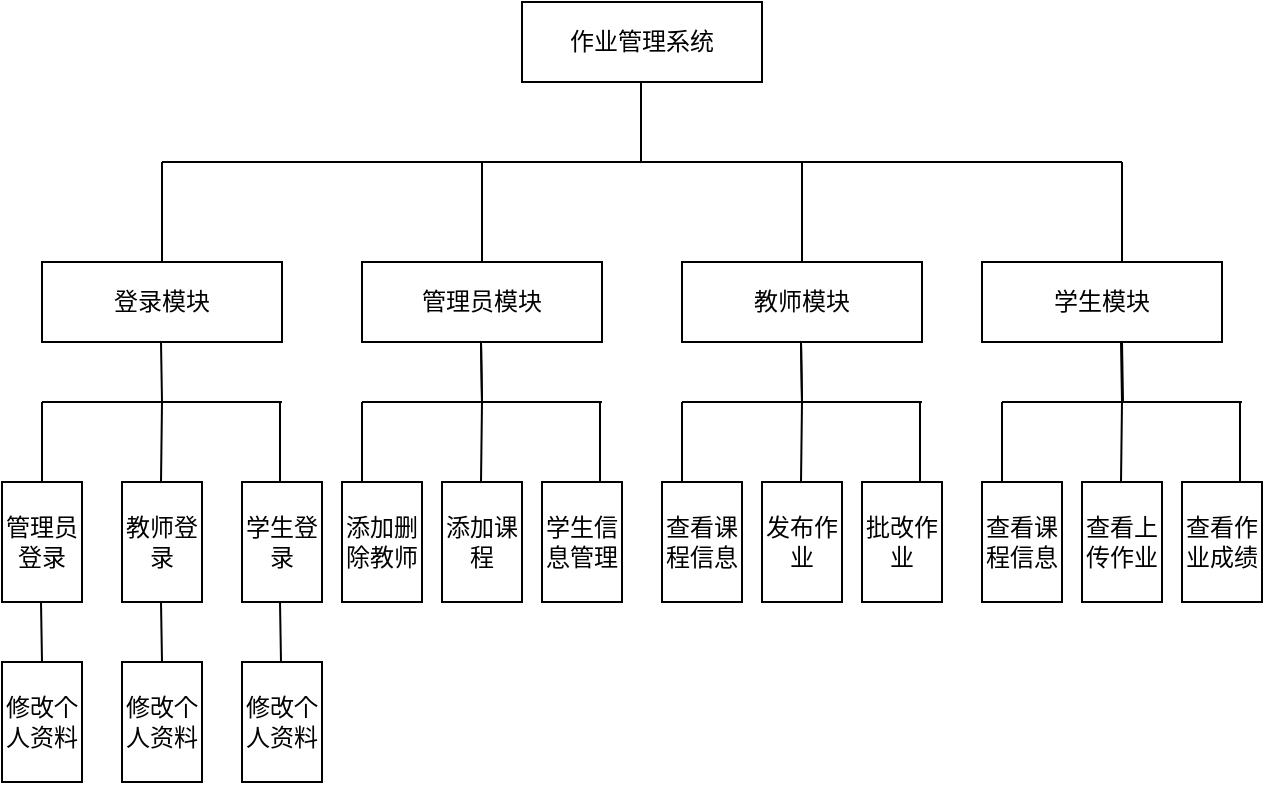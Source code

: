 <mxfile version="15.8.3" type="github"><diagram id="cRY4Fz9BIaeeKO8Vf7W-" name="Page-1"><mxGraphModel dx="1038" dy="536" grid="1" gridSize="10" guides="1" tooltips="1" connect="1" arrows="1" fold="1" page="1" pageScale="1" pageWidth="827" pageHeight="1169" math="0" shadow="0"><root><mxCell id="0"/><mxCell id="1" parent="0"/><mxCell id="GetpsLzs1hIq2GNfn60I-1" value="作业管理系统" style="rounded=0;whiteSpace=wrap;html=1;" vertex="1" parent="1"><mxGeometry x="340" y="80" width="120" height="40" as="geometry"/></mxCell><mxCell id="GetpsLzs1hIq2GNfn60I-2" value="" style="endArrow=none;html=1;rounded=0;" edge="1" parent="1"><mxGeometry width="50" height="50" relative="1" as="geometry"><mxPoint x="399.5" y="160" as="sourcePoint"/><mxPoint x="399.5" y="120" as="targetPoint"/><Array as="points"/></mxGeometry></mxCell><mxCell id="GetpsLzs1hIq2GNfn60I-3" value="" style="endArrow=none;html=1;rounded=0;" edge="1" parent="1"><mxGeometry width="50" height="50" relative="1" as="geometry"><mxPoint x="160" y="160" as="sourcePoint"/><mxPoint x="640" y="160" as="targetPoint"/></mxGeometry></mxCell><mxCell id="GetpsLzs1hIq2GNfn60I-4" value="" style="endArrow=none;html=1;rounded=0;" edge="1" parent="1"><mxGeometry width="50" height="50" relative="1" as="geometry"><mxPoint x="160" y="210" as="sourcePoint"/><mxPoint x="160" y="160" as="targetPoint"/></mxGeometry></mxCell><mxCell id="GetpsLzs1hIq2GNfn60I-5" value="" style="endArrow=none;html=1;rounded=0;" edge="1" parent="1"><mxGeometry width="50" height="50" relative="1" as="geometry"><mxPoint x="640" y="210" as="sourcePoint"/><mxPoint x="640" y="160" as="targetPoint"/></mxGeometry></mxCell><mxCell id="GetpsLzs1hIq2GNfn60I-7" value="登录模块" style="rounded=0;whiteSpace=wrap;html=1;" vertex="1" parent="1"><mxGeometry x="100" y="210" width="120" height="40" as="geometry"/></mxCell><mxCell id="GetpsLzs1hIq2GNfn60I-8" value="" style="endArrow=none;html=1;rounded=0;" edge="1" parent="1"><mxGeometry width="50" height="50" relative="1" as="geometry"><mxPoint x="320" y="210" as="sourcePoint"/><mxPoint x="320" y="160" as="targetPoint"/></mxGeometry></mxCell><mxCell id="GetpsLzs1hIq2GNfn60I-9" value="" style="endArrow=none;html=1;rounded=0;" edge="1" parent="1"><mxGeometry width="50" height="50" relative="1" as="geometry"><mxPoint x="480" y="210" as="sourcePoint"/><mxPoint x="480" y="160" as="targetPoint"/></mxGeometry></mxCell><mxCell id="GetpsLzs1hIq2GNfn60I-10" value="管理员模块" style="rounded=0;whiteSpace=wrap;html=1;" vertex="1" parent="1"><mxGeometry x="260" y="210" width="120" height="40" as="geometry"/></mxCell><mxCell id="GetpsLzs1hIq2GNfn60I-11" value="教师模块" style="rounded=0;whiteSpace=wrap;html=1;" vertex="1" parent="1"><mxGeometry x="420" y="210" width="120" height="40" as="geometry"/></mxCell><mxCell id="GetpsLzs1hIq2GNfn60I-12" value="学生模块" style="rounded=0;whiteSpace=wrap;html=1;" vertex="1" parent="1"><mxGeometry x="570" y="210" width="120" height="40" as="geometry"/></mxCell><mxCell id="GetpsLzs1hIq2GNfn60I-13" value="" style="endArrow=none;html=1;rounded=0;" edge="1" parent="1"><mxGeometry width="50" height="50" relative="1" as="geometry"><mxPoint x="160" y="280" as="sourcePoint"/><mxPoint x="159.5" y="250" as="targetPoint"/></mxGeometry></mxCell><mxCell id="GetpsLzs1hIq2GNfn60I-14" value="" style="endArrow=none;html=1;rounded=0;" edge="1" parent="1"><mxGeometry width="50" height="50" relative="1" as="geometry"><mxPoint x="320" y="280" as="sourcePoint"/><mxPoint x="319.5" y="250" as="targetPoint"/></mxGeometry></mxCell><mxCell id="GetpsLzs1hIq2GNfn60I-15" value="" style="endArrow=none;html=1;rounded=0;" edge="1" parent="1"><mxGeometry width="50" height="50" relative="1" as="geometry"><mxPoint x="480" y="280" as="sourcePoint"/><mxPoint x="479.5" y="250" as="targetPoint"/></mxGeometry></mxCell><mxCell id="GetpsLzs1hIq2GNfn60I-16" value="" style="endArrow=none;html=1;rounded=0;" edge="1" parent="1"><mxGeometry width="50" height="50" relative="1" as="geometry"><mxPoint x="640.5" y="280" as="sourcePoint"/><mxPoint x="640" y="250" as="targetPoint"/></mxGeometry></mxCell><mxCell id="GetpsLzs1hIq2GNfn60I-17" value="" style="endArrow=none;html=1;rounded=0;" edge="1" parent="1"><mxGeometry width="50" height="50" relative="1" as="geometry"><mxPoint x="100" y="280" as="sourcePoint"/><mxPoint x="220" y="280" as="targetPoint"/></mxGeometry></mxCell><mxCell id="GetpsLzs1hIq2GNfn60I-18" value="" style="endArrow=none;html=1;rounded=0;" edge="1" parent="1"><mxGeometry width="50" height="50" relative="1" as="geometry"><mxPoint x="100" y="320" as="sourcePoint"/><mxPoint x="100" y="280" as="targetPoint"/></mxGeometry></mxCell><mxCell id="GetpsLzs1hIq2GNfn60I-19" value="" style="endArrow=none;html=1;rounded=0;" edge="1" parent="1"><mxGeometry width="50" height="50" relative="1" as="geometry"><mxPoint x="219" y="320" as="sourcePoint"/><mxPoint x="219" y="280" as="targetPoint"/></mxGeometry></mxCell><mxCell id="GetpsLzs1hIq2GNfn60I-20" value="" style="endArrow=none;html=1;rounded=0;" edge="1" parent="1"><mxGeometry width="50" height="50" relative="1" as="geometry"><mxPoint x="159.5" y="320" as="sourcePoint"/><mxPoint x="160" y="280" as="targetPoint"/></mxGeometry></mxCell><mxCell id="GetpsLzs1hIq2GNfn60I-21" value="" style="endArrow=none;html=1;rounded=0;" edge="1" parent="1"><mxGeometry width="50" height="50" relative="1" as="geometry"><mxPoint x="320" y="280" as="sourcePoint"/><mxPoint x="319.5" y="250" as="targetPoint"/></mxGeometry></mxCell><mxCell id="GetpsLzs1hIq2GNfn60I-22" value="" style="endArrow=none;html=1;rounded=0;" edge="1" parent="1"><mxGeometry width="50" height="50" relative="1" as="geometry"><mxPoint x="260" y="280" as="sourcePoint"/><mxPoint x="380" y="280" as="targetPoint"/></mxGeometry></mxCell><mxCell id="GetpsLzs1hIq2GNfn60I-23" value="" style="endArrow=none;html=1;rounded=0;" edge="1" parent="1"><mxGeometry width="50" height="50" relative="1" as="geometry"><mxPoint x="260" y="320" as="sourcePoint"/><mxPoint x="260" y="280" as="targetPoint"/></mxGeometry></mxCell><mxCell id="GetpsLzs1hIq2GNfn60I-24" value="" style="endArrow=none;html=1;rounded=0;" edge="1" parent="1"><mxGeometry width="50" height="50" relative="1" as="geometry"><mxPoint x="379" y="320" as="sourcePoint"/><mxPoint x="379" y="280" as="targetPoint"/></mxGeometry></mxCell><mxCell id="GetpsLzs1hIq2GNfn60I-25" value="" style="endArrow=none;html=1;rounded=0;" edge="1" parent="1"><mxGeometry width="50" height="50" relative="1" as="geometry"><mxPoint x="319.5" y="320" as="sourcePoint"/><mxPoint x="320" y="280" as="targetPoint"/></mxGeometry></mxCell><mxCell id="GetpsLzs1hIq2GNfn60I-26" value="" style="endArrow=none;html=1;rounded=0;" edge="1" parent="1"><mxGeometry width="50" height="50" relative="1" as="geometry"><mxPoint x="480" y="280" as="sourcePoint"/><mxPoint x="479.5" y="250" as="targetPoint"/></mxGeometry></mxCell><mxCell id="GetpsLzs1hIq2GNfn60I-27" value="" style="endArrow=none;html=1;rounded=0;" edge="1" parent="1"><mxGeometry width="50" height="50" relative="1" as="geometry"><mxPoint x="420" y="280" as="sourcePoint"/><mxPoint x="540" y="280" as="targetPoint"/></mxGeometry></mxCell><mxCell id="GetpsLzs1hIq2GNfn60I-28" value="" style="endArrow=none;html=1;rounded=0;" edge="1" parent="1"><mxGeometry width="50" height="50" relative="1" as="geometry"><mxPoint x="420" y="320" as="sourcePoint"/><mxPoint x="420" y="280" as="targetPoint"/></mxGeometry></mxCell><mxCell id="GetpsLzs1hIq2GNfn60I-29" value="" style="endArrow=none;html=1;rounded=0;" edge="1" parent="1"><mxGeometry width="50" height="50" relative="1" as="geometry"><mxPoint x="539" y="320" as="sourcePoint"/><mxPoint x="539" y="280" as="targetPoint"/></mxGeometry></mxCell><mxCell id="GetpsLzs1hIq2GNfn60I-30" value="" style="endArrow=none;html=1;rounded=0;" edge="1" parent="1"><mxGeometry width="50" height="50" relative="1" as="geometry"><mxPoint x="479.5" y="320" as="sourcePoint"/><mxPoint x="480" y="280" as="targetPoint"/></mxGeometry></mxCell><mxCell id="GetpsLzs1hIq2GNfn60I-31" value="" style="endArrow=none;html=1;rounded=0;" edge="1" parent="1"><mxGeometry width="50" height="50" relative="1" as="geometry"><mxPoint x="640" y="280" as="sourcePoint"/><mxPoint x="639.5" y="250" as="targetPoint"/></mxGeometry></mxCell><mxCell id="GetpsLzs1hIq2GNfn60I-32" value="" style="endArrow=none;html=1;rounded=0;" edge="1" parent="1"><mxGeometry width="50" height="50" relative="1" as="geometry"><mxPoint x="580" y="280" as="sourcePoint"/><mxPoint x="700" y="280" as="targetPoint"/></mxGeometry></mxCell><mxCell id="GetpsLzs1hIq2GNfn60I-33" value="" style="endArrow=none;html=1;rounded=0;" edge="1" parent="1"><mxGeometry width="50" height="50" relative="1" as="geometry"><mxPoint x="580" y="320" as="sourcePoint"/><mxPoint x="580" y="280" as="targetPoint"/></mxGeometry></mxCell><mxCell id="GetpsLzs1hIq2GNfn60I-34" value="" style="endArrow=none;html=1;rounded=0;" edge="1" parent="1"><mxGeometry width="50" height="50" relative="1" as="geometry"><mxPoint x="699" y="320" as="sourcePoint"/><mxPoint x="699" y="280" as="targetPoint"/></mxGeometry></mxCell><mxCell id="GetpsLzs1hIq2GNfn60I-35" value="" style="endArrow=none;html=1;rounded=0;" edge="1" parent="1"><mxGeometry width="50" height="50" relative="1" as="geometry"><mxPoint x="639.5" y="320" as="sourcePoint"/><mxPoint x="640" y="280" as="targetPoint"/></mxGeometry></mxCell><mxCell id="GetpsLzs1hIq2GNfn60I-37" value="管理员登录" style="rounded=0;whiteSpace=wrap;html=1;" vertex="1" parent="1"><mxGeometry x="80" y="320" width="40" height="60" as="geometry"/></mxCell><mxCell id="GetpsLzs1hIq2GNfn60I-38" value="教师登录" style="rounded=0;whiteSpace=wrap;html=1;" vertex="1" parent="1"><mxGeometry x="140" y="320" width="40" height="60" as="geometry"/></mxCell><mxCell id="GetpsLzs1hIq2GNfn60I-39" value="学生登录" style="rounded=0;whiteSpace=wrap;html=1;" vertex="1" parent="1"><mxGeometry x="200" y="320" width="40" height="60" as="geometry"/></mxCell><mxCell id="GetpsLzs1hIq2GNfn60I-40" value="添加删除教师" style="rounded=0;whiteSpace=wrap;html=1;" vertex="1" parent="1"><mxGeometry x="250" y="320" width="40" height="60" as="geometry"/></mxCell><mxCell id="GetpsLzs1hIq2GNfn60I-41" value="添加课程" style="rounded=0;whiteSpace=wrap;html=1;" vertex="1" parent="1"><mxGeometry x="300" y="320" width="40" height="60" as="geometry"/></mxCell><mxCell id="GetpsLzs1hIq2GNfn60I-42" value="学生信息管理" style="rounded=0;whiteSpace=wrap;html=1;" vertex="1" parent="1"><mxGeometry x="350" y="320" width="40" height="60" as="geometry"/></mxCell><mxCell id="GetpsLzs1hIq2GNfn60I-43" value="查看课程信息" style="rounded=0;whiteSpace=wrap;html=1;" vertex="1" parent="1"><mxGeometry x="410" y="320" width="40" height="60" as="geometry"/></mxCell><mxCell id="GetpsLzs1hIq2GNfn60I-44" value="发布作业" style="rounded=0;whiteSpace=wrap;html=1;" vertex="1" parent="1"><mxGeometry x="460" y="320" width="40" height="60" as="geometry"/></mxCell><mxCell id="GetpsLzs1hIq2GNfn60I-45" value="批改作业" style="rounded=0;whiteSpace=wrap;html=1;" vertex="1" parent="1"><mxGeometry x="510" y="320" width="40" height="60" as="geometry"/></mxCell><mxCell id="GetpsLzs1hIq2GNfn60I-46" value="查看课程信息" style="rounded=0;whiteSpace=wrap;html=1;" vertex="1" parent="1"><mxGeometry x="570" y="320" width="40" height="60" as="geometry"/></mxCell><mxCell id="GetpsLzs1hIq2GNfn60I-47" value="查看上传作业" style="rounded=0;whiteSpace=wrap;html=1;" vertex="1" parent="1"><mxGeometry x="620" y="320" width="40" height="60" as="geometry"/></mxCell><mxCell id="GetpsLzs1hIq2GNfn60I-48" value="查看作业成绩" style="rounded=0;whiteSpace=wrap;html=1;" vertex="1" parent="1"><mxGeometry x="670" y="320" width="40" height="60" as="geometry"/></mxCell><mxCell id="GetpsLzs1hIq2GNfn60I-49" value="" style="endArrow=none;html=1;rounded=0;" edge="1" parent="1"><mxGeometry width="50" height="50" relative="1" as="geometry"><mxPoint x="100" y="410" as="sourcePoint"/><mxPoint x="99.5" y="380" as="targetPoint"/></mxGeometry></mxCell><mxCell id="GetpsLzs1hIq2GNfn60I-50" value="" style="endArrow=none;html=1;rounded=0;" edge="1" parent="1"><mxGeometry width="50" height="50" relative="1" as="geometry"><mxPoint x="160" y="410" as="sourcePoint"/><mxPoint x="159.5" y="380" as="targetPoint"/></mxGeometry></mxCell><mxCell id="GetpsLzs1hIq2GNfn60I-51" value="" style="endArrow=none;html=1;rounded=0;" edge="1" parent="1"><mxGeometry width="50" height="50" relative="1" as="geometry"><mxPoint x="219.5" y="410" as="sourcePoint"/><mxPoint x="219" y="380" as="targetPoint"/></mxGeometry></mxCell><mxCell id="GetpsLzs1hIq2GNfn60I-52" value="修改个人资料" style="rounded=0;whiteSpace=wrap;html=1;" vertex="1" parent="1"><mxGeometry x="80" y="410" width="40" height="60" as="geometry"/></mxCell><mxCell id="GetpsLzs1hIq2GNfn60I-53" value="修改个人资料" style="rounded=0;whiteSpace=wrap;html=1;" vertex="1" parent="1"><mxGeometry x="140" y="410" width="40" height="60" as="geometry"/></mxCell><mxCell id="GetpsLzs1hIq2GNfn60I-54" value="修改个人资料" style="rounded=0;whiteSpace=wrap;html=1;" vertex="1" parent="1"><mxGeometry x="200" y="410" width="40" height="60" as="geometry"/></mxCell></root></mxGraphModel></diagram></mxfile>
